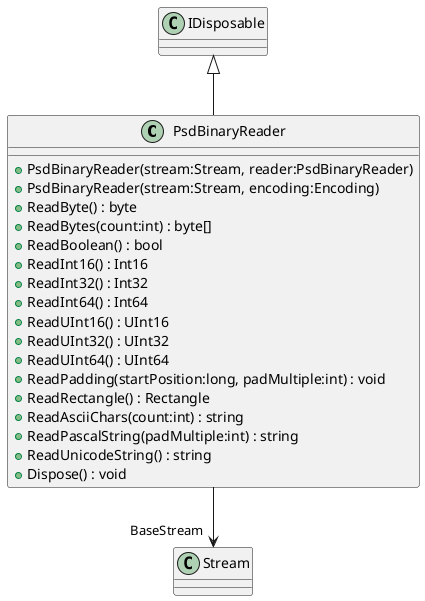 @startuml
class PsdBinaryReader {
    + PsdBinaryReader(stream:Stream, reader:PsdBinaryReader)
    + PsdBinaryReader(stream:Stream, encoding:Encoding)
    + ReadByte() : byte
    + ReadBytes(count:int) : byte[]
    + ReadBoolean() : bool
    + ReadInt16() : Int16
    + ReadInt32() : Int32
    + ReadInt64() : Int64
    + ReadUInt16() : UInt16
    + ReadUInt32() : UInt32
    + ReadUInt64() : UInt64
    + ReadPadding(startPosition:long, padMultiple:int) : void
    + ReadRectangle() : Rectangle
    + ReadAsciiChars(count:int) : string
    + ReadPascalString(padMultiple:int) : string
    + ReadUnicodeString() : string
    + Dispose() : void
}
IDisposable <|-- PsdBinaryReader
PsdBinaryReader --> "BaseStream" Stream
@enduml
